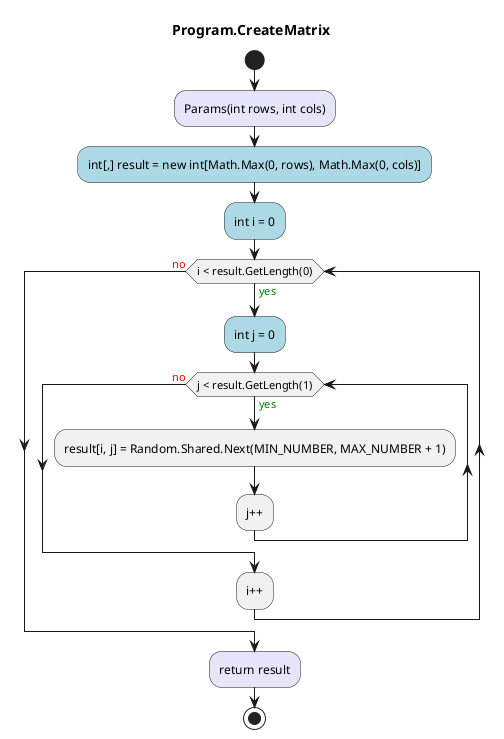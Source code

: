 @startuml Program.CreateMatrix
title Program.CreateMatrix
start
#Lavender:Params(int rows, int cols);
#LightBlue:int[,] result = new int[Math.Max(0, rows), Math.Max(0, cols)];
#LightBlue:int i = 0;
while (i < result.GetLength(0)) is (<color:green>yes)
    #LightBlue:int j = 0;
    while (j < result.GetLength(1)) is (<color:green>yes)
        :result[i, j] = Random.Shared.Next(MIN_NUMBER, MAX_NUMBER + 1);
    :j++;
    endwhile (<color:red>no)
:i++;
endwhile (<color:red>no)
#Lavender:return result;
stop
@enduml
